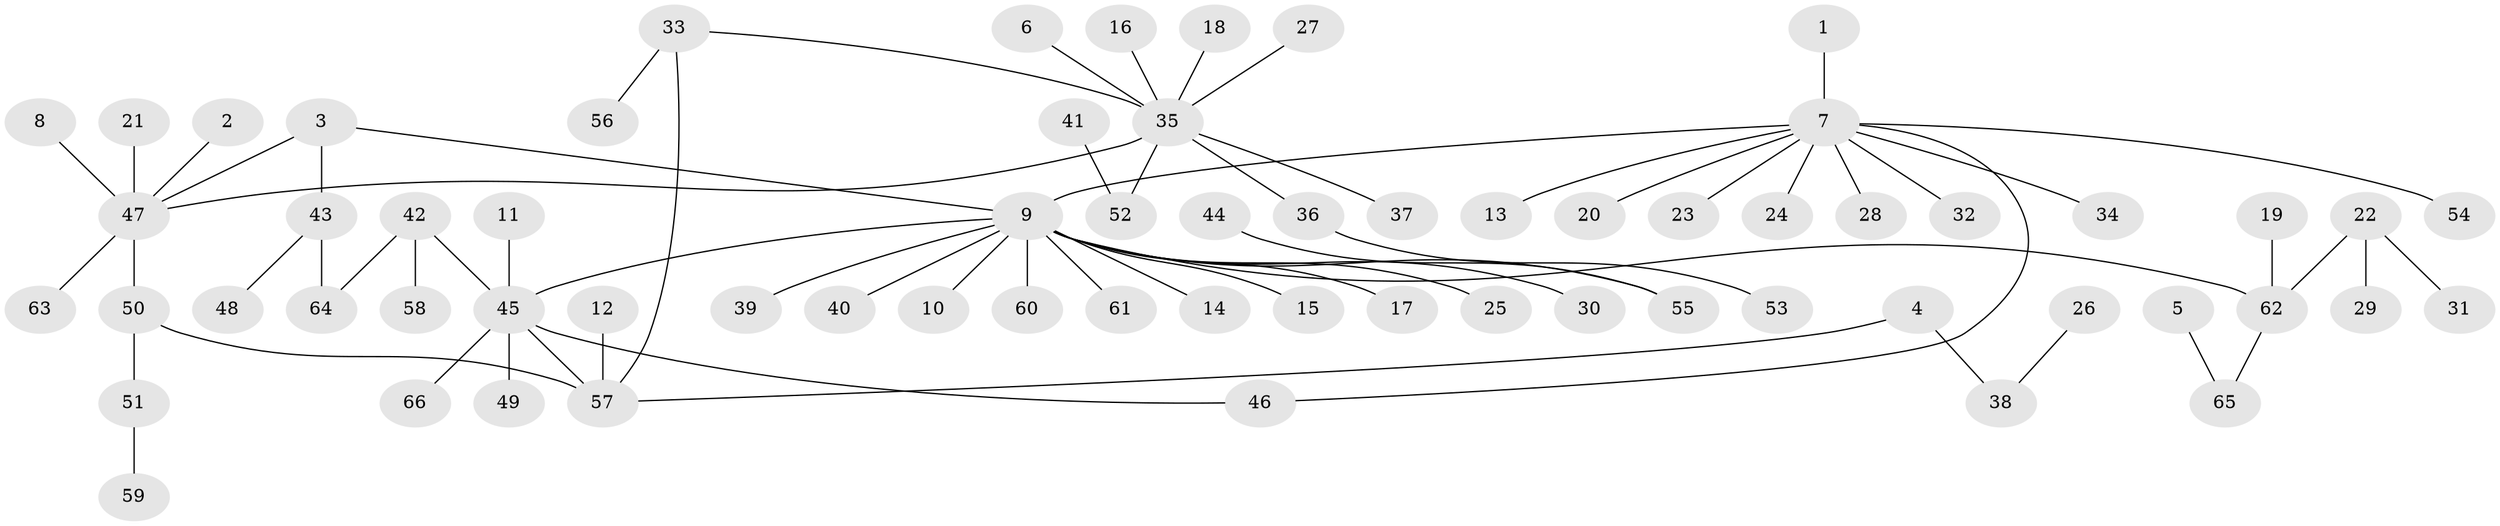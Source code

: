 // original degree distribution, {9: 0.015151515151515152, 15: 0.007575757575757576, 1: 0.5909090909090909, 4: 0.06060606060606061, 5: 0.030303030303030304, 11: 0.007575757575757576, 3: 0.08333333333333333, 2: 0.1893939393939394, 7: 0.007575757575757576, 6: 0.007575757575757576}
// Generated by graph-tools (version 1.1) at 2025/49/03/09/25 03:49:52]
// undirected, 66 vertices, 69 edges
graph export_dot {
graph [start="1"]
  node [color=gray90,style=filled];
  1;
  2;
  3;
  4;
  5;
  6;
  7;
  8;
  9;
  10;
  11;
  12;
  13;
  14;
  15;
  16;
  17;
  18;
  19;
  20;
  21;
  22;
  23;
  24;
  25;
  26;
  27;
  28;
  29;
  30;
  31;
  32;
  33;
  34;
  35;
  36;
  37;
  38;
  39;
  40;
  41;
  42;
  43;
  44;
  45;
  46;
  47;
  48;
  49;
  50;
  51;
  52;
  53;
  54;
  55;
  56;
  57;
  58;
  59;
  60;
  61;
  62;
  63;
  64;
  65;
  66;
  1 -- 7 [weight=1.0];
  2 -- 47 [weight=1.0];
  3 -- 9 [weight=1.0];
  3 -- 43 [weight=1.0];
  3 -- 47 [weight=1.0];
  4 -- 38 [weight=1.0];
  4 -- 57 [weight=1.0];
  5 -- 65 [weight=1.0];
  6 -- 35 [weight=1.0];
  7 -- 9 [weight=1.0];
  7 -- 13 [weight=1.0];
  7 -- 20 [weight=1.0];
  7 -- 23 [weight=1.0];
  7 -- 24 [weight=1.0];
  7 -- 28 [weight=1.0];
  7 -- 32 [weight=1.0];
  7 -- 34 [weight=1.0];
  7 -- 46 [weight=1.0];
  7 -- 54 [weight=1.0];
  8 -- 47 [weight=1.0];
  9 -- 10 [weight=1.0];
  9 -- 14 [weight=1.0];
  9 -- 15 [weight=1.0];
  9 -- 17 [weight=1.0];
  9 -- 25 [weight=1.0];
  9 -- 30 [weight=1.0];
  9 -- 39 [weight=1.0];
  9 -- 40 [weight=1.0];
  9 -- 45 [weight=1.0];
  9 -- 55 [weight=1.0];
  9 -- 60 [weight=1.0];
  9 -- 61 [weight=1.0];
  9 -- 62 [weight=1.0];
  11 -- 45 [weight=1.0];
  12 -- 57 [weight=1.0];
  16 -- 35 [weight=1.0];
  18 -- 35 [weight=1.0];
  19 -- 62 [weight=1.0];
  21 -- 47 [weight=1.0];
  22 -- 29 [weight=1.0];
  22 -- 31 [weight=1.0];
  22 -- 62 [weight=1.0];
  26 -- 38 [weight=1.0];
  27 -- 35 [weight=1.0];
  33 -- 35 [weight=1.0];
  33 -- 56 [weight=1.0];
  33 -- 57 [weight=1.0];
  35 -- 36 [weight=1.0];
  35 -- 37 [weight=1.0];
  35 -- 47 [weight=1.0];
  35 -- 52 [weight=1.0];
  36 -- 53 [weight=1.0];
  41 -- 52 [weight=1.0];
  42 -- 45 [weight=1.0];
  42 -- 58 [weight=1.0];
  42 -- 64 [weight=1.0];
  43 -- 48 [weight=1.0];
  43 -- 64 [weight=1.0];
  44 -- 55 [weight=1.0];
  45 -- 46 [weight=1.0];
  45 -- 49 [weight=1.0];
  45 -- 57 [weight=1.0];
  45 -- 66 [weight=1.0];
  47 -- 50 [weight=1.0];
  47 -- 63 [weight=1.0];
  50 -- 51 [weight=1.0];
  50 -- 57 [weight=1.0];
  51 -- 59 [weight=1.0];
  62 -- 65 [weight=1.0];
}
